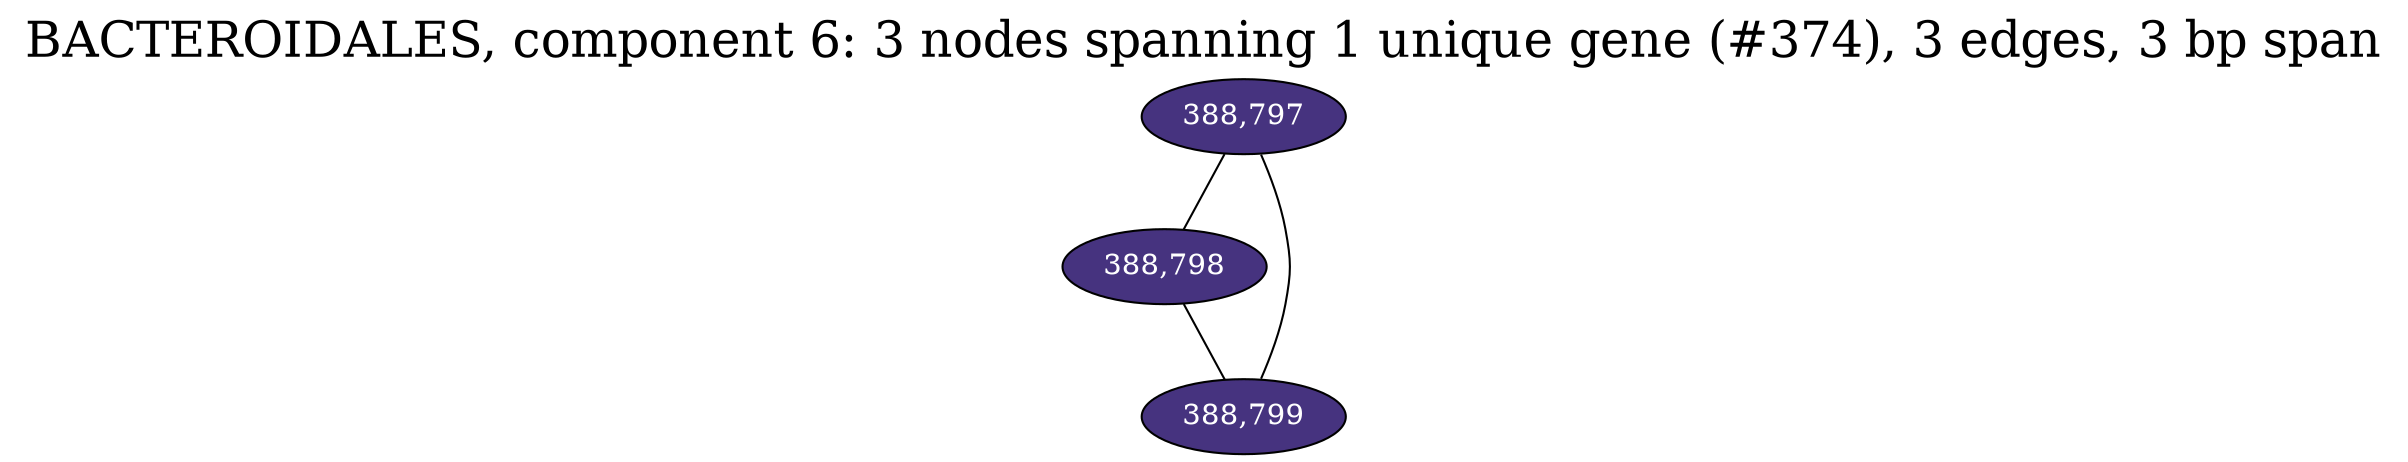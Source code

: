 graph BACTEROIDALES_cc6 {
	overlap="prism50";
	outputorder="edgesfirst";
	node [style="filled"];
	label="BACTEROIDALES, component 6: 3 nodes spanning 1 unique gene (#374), 3 edges, 3 bp span";
	labelloc="t";
	fontsize=24;
	"388,797" [fillcolor="#46337f", fontcolor="#ffffff"];
	"388,798" [fillcolor="#46337f", fontcolor="#ffffff"];
	"388,799" [fillcolor="#46337f", fontcolor="#ffffff"];
	"388,797" -- "388,798";
	"388,797" -- "388,799";
	"388,798" -- "388,799";
}